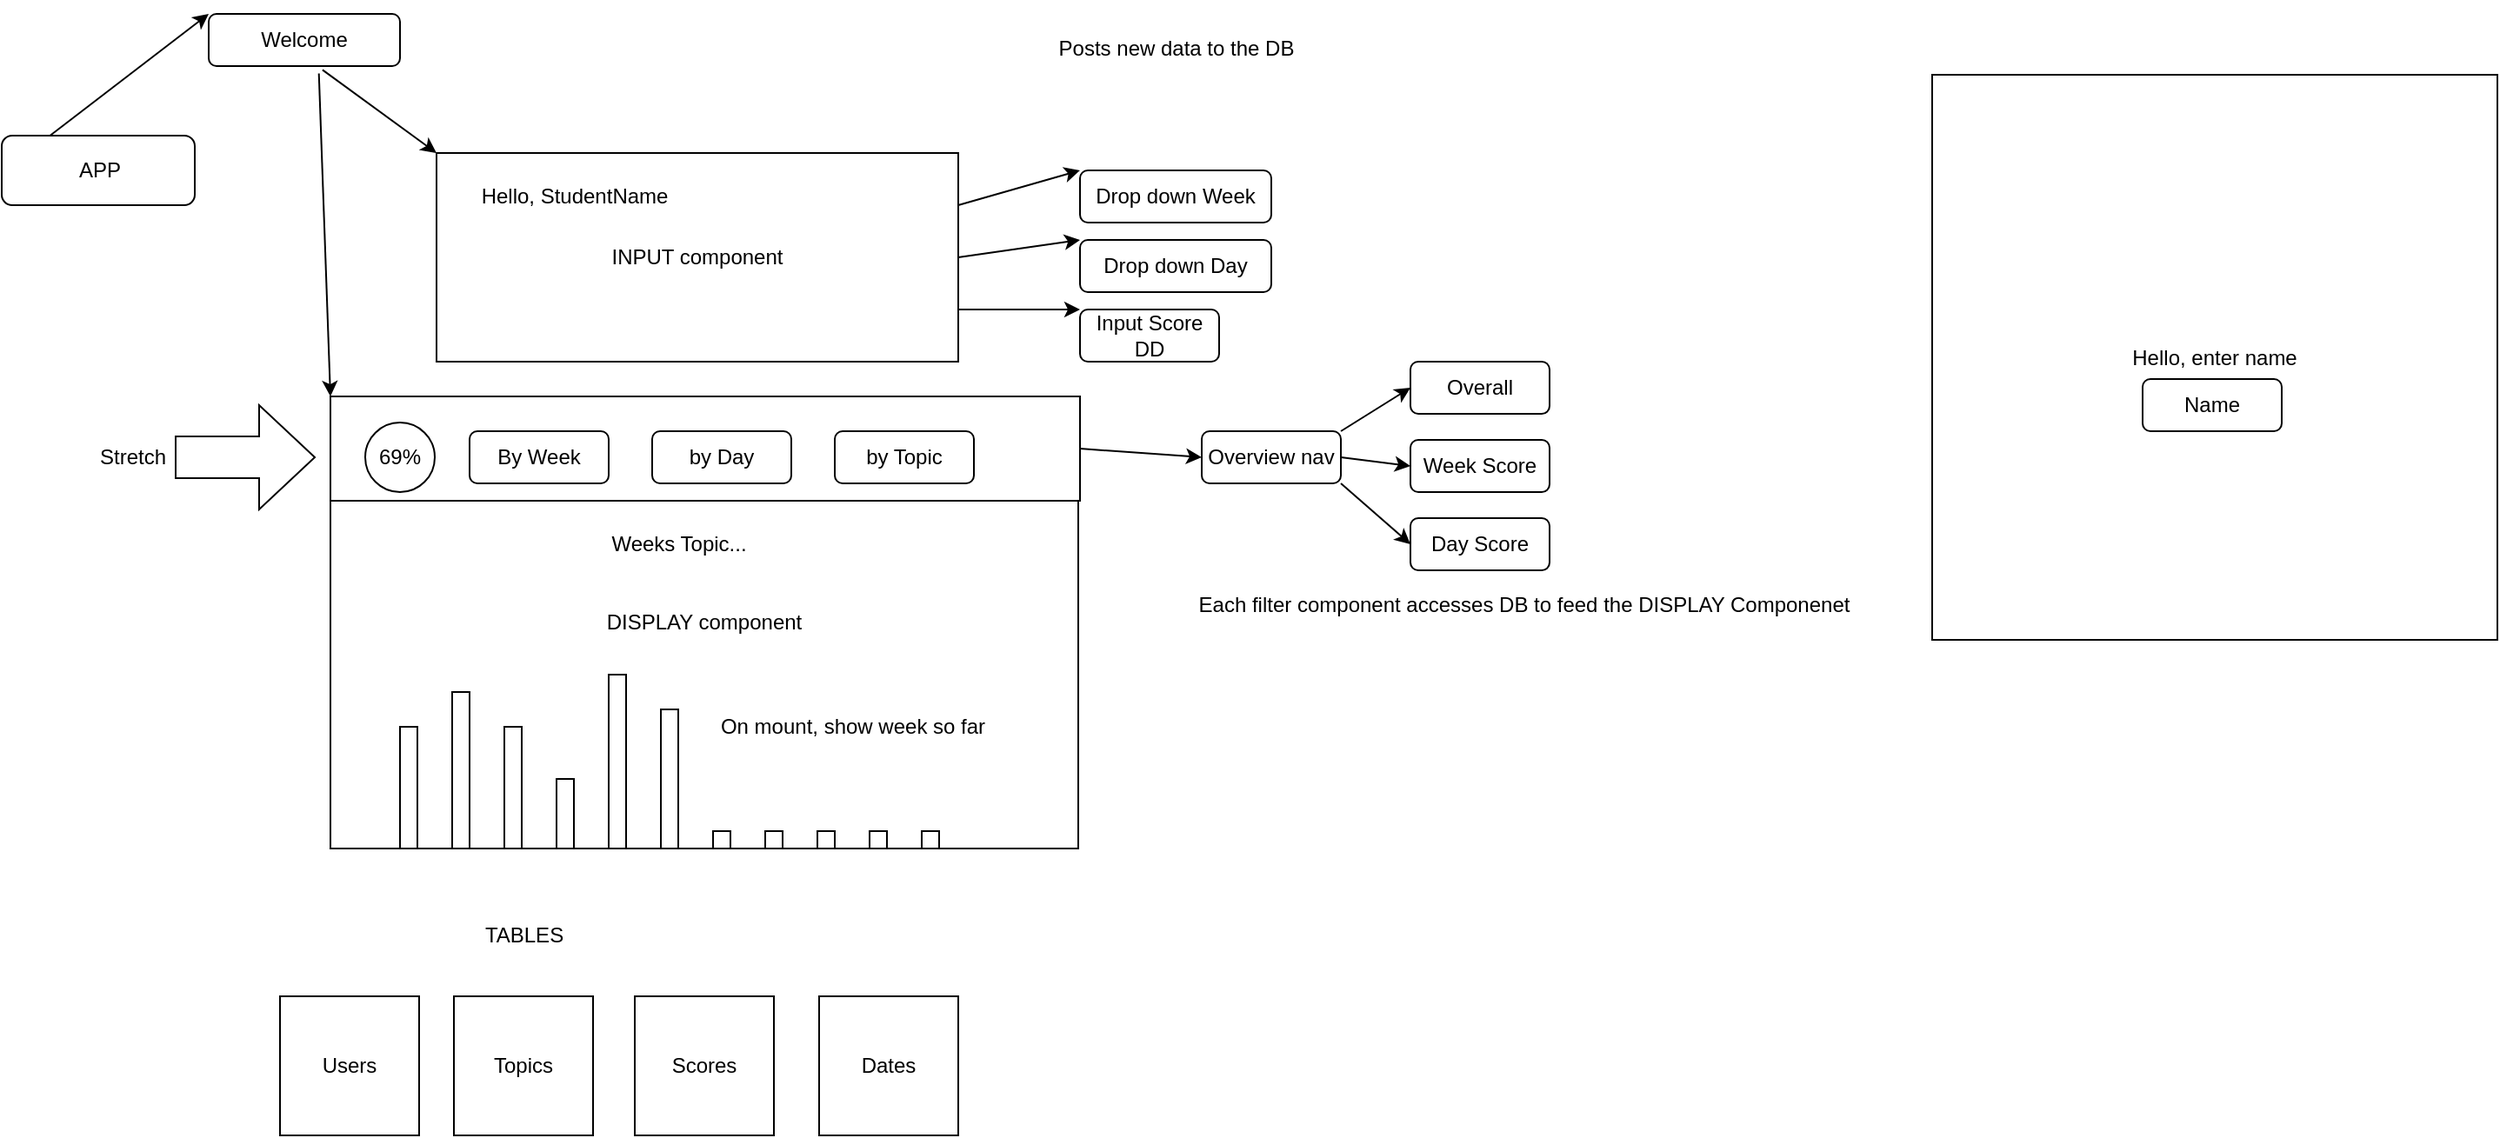 <mxfile>
    <diagram id="e2XzjTsPOT_JRqezc02X" name="Page-1">
        <mxGraphModel dx="1344" dy="662" grid="1" gridSize="10" guides="1" tooltips="1" connect="1" arrows="1" fold="1" page="1" pageScale="1" pageWidth="827" pageHeight="1169" math="0" shadow="0">
            <root>
                <mxCell id="0"/>
                <mxCell id="1" parent="0"/>
                <mxCell id="10" value="DISPLAY component" style="rounded=0;whiteSpace=wrap;html=1;" vertex="1" parent="1">
                    <mxGeometry x="199" y="240" width="430" height="260" as="geometry"/>
                </mxCell>
                <mxCell id="58" style="edgeStyle=none;html=1;exitX=1;exitY=0.5;exitDx=0;exitDy=0;entryX=0;entryY=0.5;entryDx=0;entryDy=0;" edge="1" parent="1" source="56" target="57">
                    <mxGeometry relative="1" as="geometry"/>
                </mxCell>
                <mxCell id="56" value="" style="rounded=0;whiteSpace=wrap;html=1;" vertex="1" parent="1">
                    <mxGeometry x="199" y="240" width="431" height="60" as="geometry"/>
                </mxCell>
                <mxCell id="49" style="edgeStyle=none;html=1;exitX=0.576;exitY=1.142;exitDx=0;exitDy=0;entryX=0;entryY=0;entryDx=0;entryDy=0;exitPerimeter=0;" edge="1" parent="1" source="4" target="10">
                    <mxGeometry relative="1" as="geometry"/>
                </mxCell>
                <mxCell id="50" style="edgeStyle=none;html=1;exitX=0.595;exitY=1.072;exitDx=0;exitDy=0;entryX=0;entryY=0;entryDx=0;entryDy=0;exitPerimeter=0;" edge="1" parent="1" source="4" target="2">
                    <mxGeometry relative="1" as="geometry"/>
                </mxCell>
                <mxCell id="48" value="" style="rounded=1;whiteSpace=wrap;html=1;" vertex="1" parent="1">
                    <mxGeometry x="10" y="90" width="111" height="40" as="geometry"/>
                </mxCell>
                <mxCell id="52" style="edgeStyle=none;html=1;exitX=0.25;exitY=0;exitDx=0;exitDy=0;entryX=0;entryY=0;entryDx=0;entryDy=0;" edge="1" parent="1" source="48" target="4">
                    <mxGeometry relative="1" as="geometry"/>
                </mxCell>
                <mxCell id="53" style="edgeStyle=none;html=1;exitX=1;exitY=0.25;exitDx=0;exitDy=0;entryX=0;entryY=0;entryDx=0;entryDy=0;" edge="1" parent="1" source="2" target="5">
                    <mxGeometry relative="1" as="geometry"/>
                </mxCell>
                <mxCell id="54" style="edgeStyle=none;html=1;exitX=1;exitY=0.5;exitDx=0;exitDy=0;entryX=0;entryY=0;entryDx=0;entryDy=0;" edge="1" parent="1" source="2" target="43">
                    <mxGeometry relative="1" as="geometry"/>
                </mxCell>
                <mxCell id="55" style="edgeStyle=none;html=1;exitX=1;exitY=0.75;exitDx=0;exitDy=0;entryX=0;entryY=0;entryDx=0;entryDy=0;" edge="1" parent="1" source="2" target="6">
                    <mxGeometry relative="1" as="geometry"/>
                </mxCell>
                <mxCell id="2" value="INPUT component" style="rounded=0;whiteSpace=wrap;html=1;" parent="1" vertex="1">
                    <mxGeometry x="260" y="100" width="300" height="120" as="geometry"/>
                </mxCell>
                <mxCell id="4" value="Welcome" style="rounded=1;whiteSpace=wrap;html=1;" parent="1" vertex="1">
                    <mxGeometry x="129" y="20" width="110" height="30" as="geometry"/>
                </mxCell>
                <mxCell id="5" value="Drop down Week" style="rounded=1;whiteSpace=wrap;html=1;" parent="1" vertex="1">
                    <mxGeometry x="630" y="110" width="110" height="30" as="geometry"/>
                </mxCell>
                <mxCell id="6" value="Input Score DD" style="rounded=1;whiteSpace=wrap;html=1;" parent="1" vertex="1">
                    <mxGeometry x="630" y="190" width="80" height="30" as="geometry"/>
                </mxCell>
                <mxCell id="14" value="" style="rounded=0;whiteSpace=wrap;html=1;" vertex="1" parent="1">
                    <mxGeometry x="239" y="430" width="10" height="70" as="geometry"/>
                </mxCell>
                <mxCell id="15" value="" style="rounded=0;whiteSpace=wrap;html=1;" vertex="1" parent="1">
                    <mxGeometry x="269" y="410" width="10" height="90" as="geometry"/>
                </mxCell>
                <mxCell id="16" value="" style="rounded=0;whiteSpace=wrap;html=1;" vertex="1" parent="1">
                    <mxGeometry x="299" y="430" width="10" height="70" as="geometry"/>
                </mxCell>
                <mxCell id="17" value="" style="rounded=0;whiteSpace=wrap;html=1;" vertex="1" parent="1">
                    <mxGeometry x="329" y="460" width="10" height="40" as="geometry"/>
                </mxCell>
                <mxCell id="18" value="" style="rounded=0;whiteSpace=wrap;html=1;" vertex="1" parent="1">
                    <mxGeometry x="359" y="400" width="10" height="100" as="geometry"/>
                </mxCell>
                <mxCell id="19" value="" style="rounded=0;whiteSpace=wrap;html=1;" vertex="1" parent="1">
                    <mxGeometry x="389" y="420" width="10" height="80" as="geometry"/>
                </mxCell>
                <mxCell id="20" value="69%" style="ellipse;whiteSpace=wrap;html=1;aspect=fixed;" vertex="1" parent="1">
                    <mxGeometry x="219" y="255" width="40" height="40" as="geometry"/>
                </mxCell>
                <mxCell id="24" value="By Week" style="rounded=1;whiteSpace=wrap;html=1;" vertex="1" parent="1">
                    <mxGeometry x="279" y="260" width="80" height="30" as="geometry"/>
                </mxCell>
                <mxCell id="26" value="by Day" style="rounded=1;whiteSpace=wrap;html=1;" vertex="1" parent="1">
                    <mxGeometry x="384" y="260" width="80" height="30" as="geometry"/>
                </mxCell>
                <mxCell id="27" value="" style="rounded=0;whiteSpace=wrap;html=1;" vertex="1" parent="1">
                    <mxGeometry x="419" y="490" width="10" height="10" as="geometry"/>
                </mxCell>
                <mxCell id="30" value="" style="rounded=0;whiteSpace=wrap;html=1;" vertex="1" parent="1">
                    <mxGeometry x="449" y="490" width="10" height="10" as="geometry"/>
                </mxCell>
                <mxCell id="31" value="" style="rounded=0;whiteSpace=wrap;html=1;" vertex="1" parent="1">
                    <mxGeometry x="479" y="490" width="10" height="10" as="geometry"/>
                </mxCell>
                <mxCell id="32" value="" style="rounded=0;whiteSpace=wrap;html=1;" vertex="1" parent="1">
                    <mxGeometry x="509" y="490" width="10" height="10" as="geometry"/>
                </mxCell>
                <mxCell id="33" value="" style="rounded=0;whiteSpace=wrap;html=1;" vertex="1" parent="1">
                    <mxGeometry x="539" y="490" width="10" height="10" as="geometry"/>
                </mxCell>
                <mxCell id="38" value="TABLES" style="text;html=1;align=center;verticalAlign=middle;resizable=0;points=[];autosize=1;strokeColor=none;fillColor=none;" vertex="1" parent="1">
                    <mxGeometry x="280" y="540" width="60" height="20" as="geometry"/>
                </mxCell>
                <mxCell id="39" value="Users" style="whiteSpace=wrap;html=1;aspect=fixed;" vertex="1" parent="1">
                    <mxGeometry x="170" y="585" width="80" height="80" as="geometry"/>
                </mxCell>
                <mxCell id="40" value="Topics" style="whiteSpace=wrap;html=1;aspect=fixed;" vertex="1" parent="1">
                    <mxGeometry x="270" y="585" width="80" height="80" as="geometry"/>
                </mxCell>
                <mxCell id="41" value="Scores" style="whiteSpace=wrap;html=1;aspect=fixed;" vertex="1" parent="1">
                    <mxGeometry x="374" y="585" width="80" height="80" as="geometry"/>
                </mxCell>
                <mxCell id="42" value="Dates" style="whiteSpace=wrap;html=1;aspect=fixed;" vertex="1" parent="1">
                    <mxGeometry x="480" y="585" width="80" height="80" as="geometry"/>
                </mxCell>
                <mxCell id="43" value="Drop down Day" style="rounded=1;whiteSpace=wrap;html=1;" vertex="1" parent="1">
                    <mxGeometry x="630" y="150" width="110" height="30" as="geometry"/>
                </mxCell>
                <mxCell id="47" value="APP" style="text;html=1;align=center;verticalAlign=middle;resizable=0;points=[];autosize=1;strokeColor=none;fillColor=none;" vertex="1" parent="1">
                    <mxGeometry x="45.5" y="100" width="40" height="20" as="geometry"/>
                </mxCell>
                <mxCell id="62" style="edgeStyle=none;html=1;exitX=1;exitY=0;exitDx=0;exitDy=0;entryX=0;entryY=0.5;entryDx=0;entryDy=0;" edge="1" parent="1" source="57" target="59">
                    <mxGeometry relative="1" as="geometry"/>
                </mxCell>
                <mxCell id="63" style="edgeStyle=none;html=1;exitX=1;exitY=0.5;exitDx=0;exitDy=0;entryX=0;entryY=0.5;entryDx=0;entryDy=0;" edge="1" parent="1" source="57" target="60">
                    <mxGeometry relative="1" as="geometry"/>
                </mxCell>
                <mxCell id="64" style="edgeStyle=none;html=1;exitX=1;exitY=1;exitDx=0;exitDy=0;entryX=0;entryY=0.5;entryDx=0;entryDy=0;" edge="1" parent="1" source="57" target="61">
                    <mxGeometry relative="1" as="geometry"/>
                </mxCell>
                <mxCell id="57" value="Overview nav" style="rounded=1;whiteSpace=wrap;html=1;" vertex="1" parent="1">
                    <mxGeometry x="700" y="260" width="80" height="30" as="geometry"/>
                </mxCell>
                <mxCell id="59" value="Overall" style="rounded=1;whiteSpace=wrap;html=1;" vertex="1" parent="1">
                    <mxGeometry x="820" y="220" width="80" height="30" as="geometry"/>
                </mxCell>
                <mxCell id="60" value="Week Score" style="rounded=1;whiteSpace=wrap;html=1;" vertex="1" parent="1">
                    <mxGeometry x="820" y="265" width="80" height="30" as="geometry"/>
                </mxCell>
                <mxCell id="61" value="Day Score" style="rounded=1;whiteSpace=wrap;html=1;" vertex="1" parent="1">
                    <mxGeometry x="820" y="310" width="80" height="30" as="geometry"/>
                </mxCell>
                <mxCell id="66" value="Each filter component accesses DB to feed the DISPLAY Componenet" style="text;html=1;align=center;verticalAlign=middle;resizable=0;points=[];autosize=1;strokeColor=none;fillColor=none;" vertex="1" parent="1">
                    <mxGeometry x="690" y="350" width="390" height="20" as="geometry"/>
                </mxCell>
                <mxCell id="67" value="Posts new data to the DB" style="text;html=1;align=center;verticalAlign=middle;resizable=0;points=[];autosize=1;strokeColor=none;fillColor=none;" vertex="1" parent="1">
                    <mxGeometry x="610" y="30" width="150" height="20" as="geometry"/>
                </mxCell>
                <mxCell id="69" value="On mount, show week so far" style="text;html=1;align=center;verticalAlign=middle;resizable=0;points=[];autosize=1;strokeColor=none;fillColor=none;" vertex="1" parent="1">
                    <mxGeometry x="414" y="420" width="170" height="20" as="geometry"/>
                </mxCell>
                <mxCell id="70" value="" style="shape=singleArrow;whiteSpace=wrap;html=1;arrowWidth=0.4;arrowSize=0.4;" vertex="1" parent="1">
                    <mxGeometry x="110" y="245" width="80" height="60" as="geometry"/>
                </mxCell>
                <mxCell id="71" value="Stretch" style="text;html=1;align=center;verticalAlign=middle;resizable=0;points=[];autosize=1;strokeColor=none;fillColor=none;" vertex="1" parent="1">
                    <mxGeometry x="60" y="265" width="50" height="20" as="geometry"/>
                </mxCell>
                <mxCell id="72" value="Hello, StudentName" style="text;html=1;align=center;verticalAlign=middle;resizable=0;points=[];autosize=1;strokeColor=none;fillColor=none;" vertex="1" parent="1">
                    <mxGeometry x="279" y="115" width="120" height="20" as="geometry"/>
                </mxCell>
                <mxCell id="73" value="Hello, enter name" style="whiteSpace=wrap;html=1;aspect=fixed;" vertex="1" parent="1">
                    <mxGeometry x="1120" y="55" width="325" height="325" as="geometry"/>
                </mxCell>
                <mxCell id="74" value="Name" style="rounded=1;whiteSpace=wrap;html=1;" vertex="1" parent="1">
                    <mxGeometry x="1241" y="230" width="80" height="30" as="geometry"/>
                </mxCell>
                <mxCell id="75" value="Weeks Topic..." style="text;html=1;align=center;verticalAlign=middle;resizable=0;points=[];autosize=1;strokeColor=none;fillColor=none;" vertex="1" parent="1">
                    <mxGeometry x="354" y="315" width="90" height="20" as="geometry"/>
                </mxCell>
                <mxCell id="76" value="by Topic" style="rounded=1;whiteSpace=wrap;html=1;" vertex="1" parent="1">
                    <mxGeometry x="489" y="260" width="80" height="30" as="geometry"/>
                </mxCell>
            </root>
        </mxGraphModel>
    </diagram>
</mxfile>